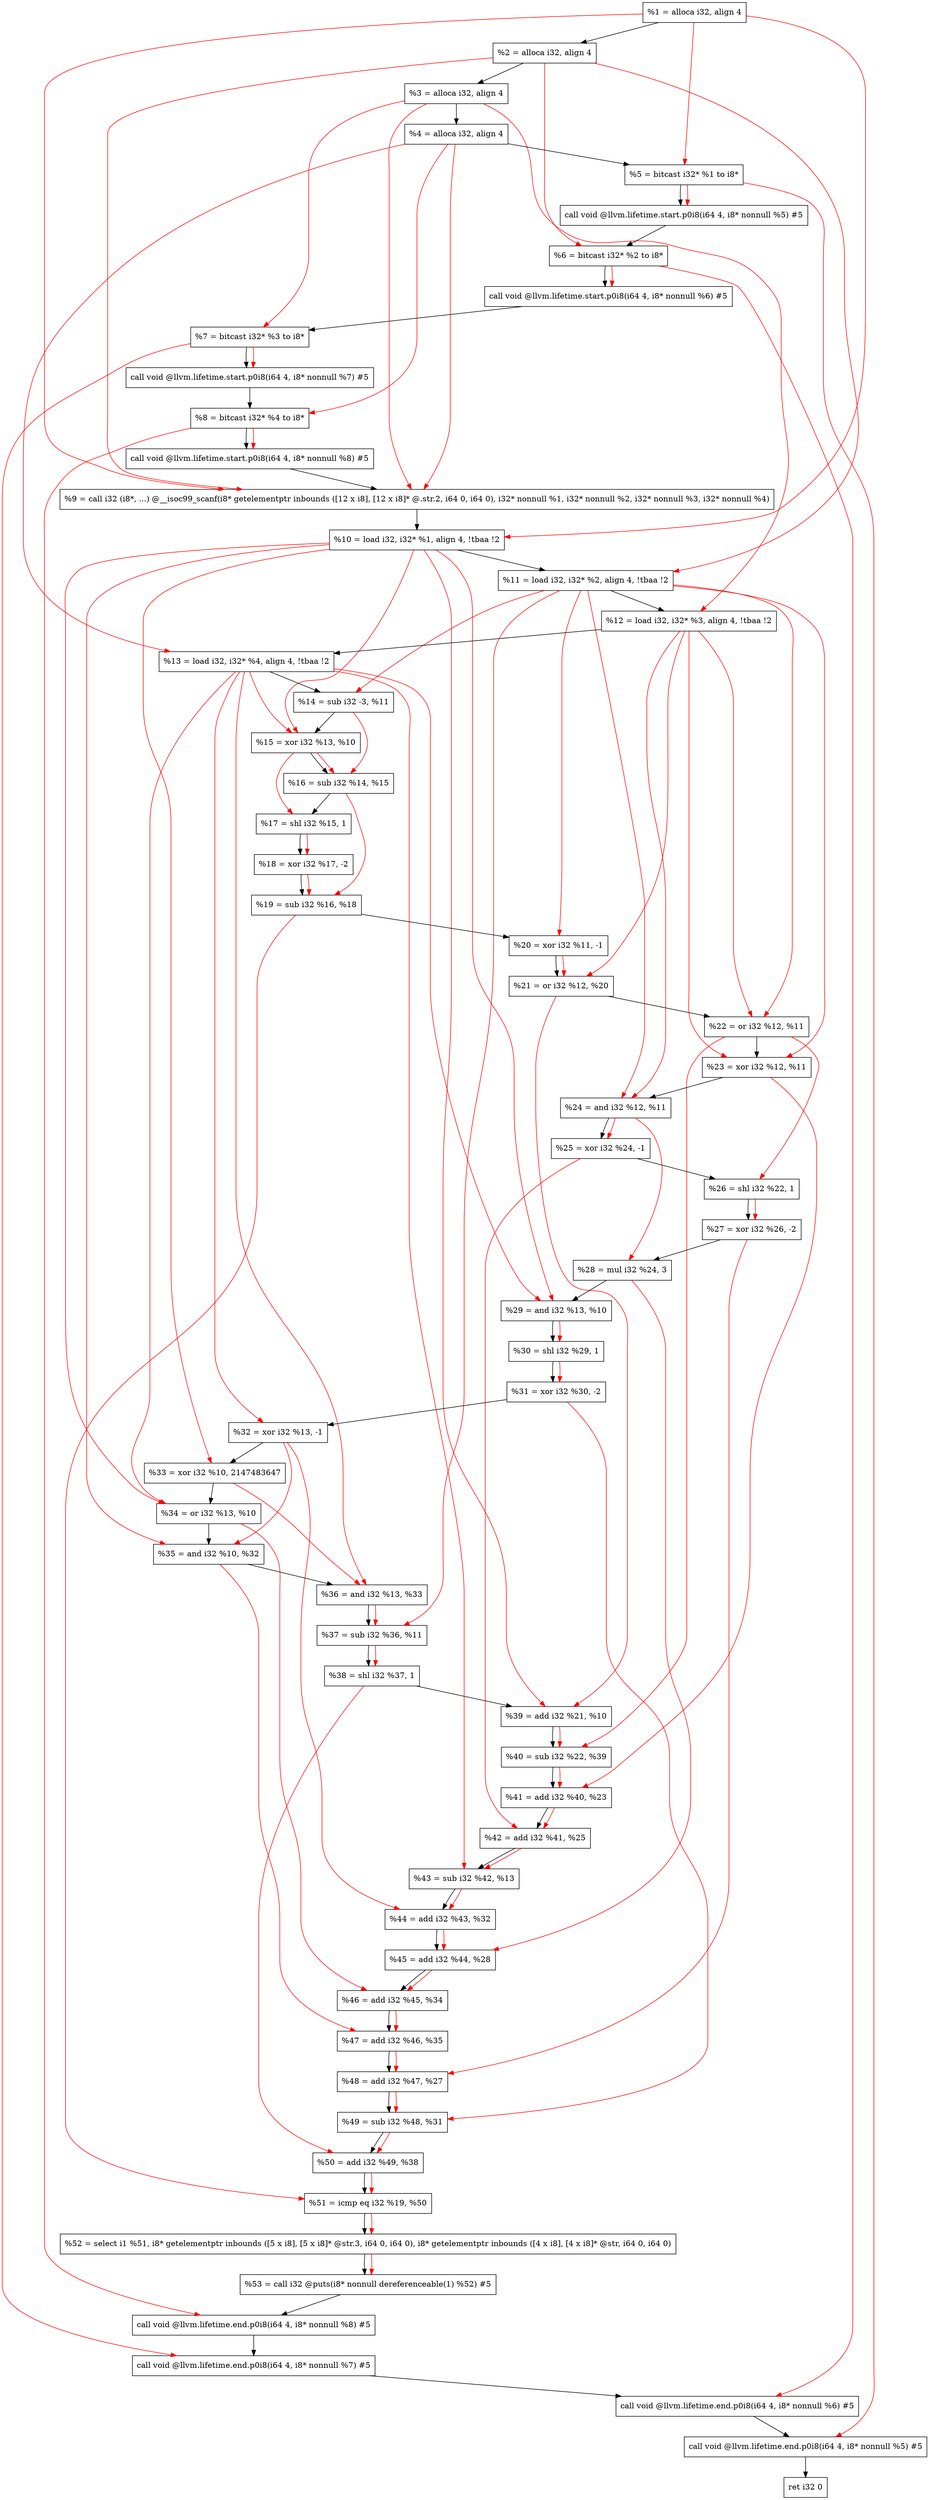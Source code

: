 digraph "DFG for'main' function" {
	Node0xffeb48[shape=record, label="  %1 = alloca i32, align 4"];
	Node0xffebc8[shape=record, label="  %2 = alloca i32, align 4"];
	Node0xffec58[shape=record, label="  %3 = alloca i32, align 4"];
	Node0xffecb8[shape=record, label="  %4 = alloca i32, align 4"];
	Node0xffed68[shape=record, label="  %5 = bitcast i32* %1 to i8*"];
	Node0xfff198[shape=record, label="  call void @llvm.lifetime.start.p0i8(i64 4, i8* nonnull %5) #5"];
	Node0xfff278[shape=record, label="  %6 = bitcast i32* %2 to i8*"];
	Node0xfff378[shape=record, label="  call void @llvm.lifetime.start.p0i8(i64 4, i8* nonnull %6) #5"];
	Node0xfff438[shape=record, label="  %7 = bitcast i32* %3 to i8*"];
	Node0xfff4e8[shape=record, label="  call void @llvm.lifetime.start.p0i8(i64 4, i8* nonnull %7) #5"];
	Node0xfff5a8[shape=record, label="  %8 = bitcast i32* %4 to i8*"];
	Node0xfff658[shape=record, label="  call void @llvm.lifetime.start.p0i8(i64 4, i8* nonnull %8) #5"];
	Node0xff9b10[shape=record, label="  %9 = call i32 (i8*, ...) @__isoc99_scanf(i8* getelementptr inbounds ([12 x i8], [12 x i8]* @.str.2, i64 0, i64 0), i32* nonnull %1, i32* nonnull %2, i32* nonnull %3, i32* nonnull %4)"];
	Node0xfff858[shape=record, label="  %10 = load i32, i32* %1, align 4, !tbaa !2"];
	Node0x10007c8[shape=record, label="  %11 = load i32, i32* %2, align 4, !tbaa !2"];
	Node0x1000e38[shape=record, label="  %12 = load i32, i32* %3, align 4, !tbaa !2"];
	Node0x1000e98[shape=record, label="  %13 = load i32, i32* %4, align 4, !tbaa !2"];
	Node0x1000f10[shape=record, label="  %14 = sub i32 -3, %11"];
	Node0x1000f80[shape=record, label="  %15 = xor i32 %13, %10"];
	Node0x1000ff0[shape=record, label="  %16 = sub i32 %14, %15"];
	Node0x1001060[shape=record, label="  %17 = shl i32 %15, 1"];
	Node0x10010d0[shape=record, label="  %18 = xor i32 %17, -2"];
	Node0x1001140[shape=record, label="  %19 = sub i32 %16, %18"];
	Node0x10011b0[shape=record, label="  %20 = xor i32 %11, -1"];
	Node0x1001220[shape=record, label="  %21 = or i32 %12, %20"];
	Node0x1001290[shape=record, label="  %22 = or i32 %12, %11"];
	Node0x1001300[shape=record, label="  %23 = xor i32 %12, %11"];
	Node0x1001370[shape=record, label="  %24 = and i32 %12, %11"];
	Node0x10013e0[shape=record, label="  %25 = xor i32 %24, -1"];
	Node0x1001450[shape=record, label="  %26 = shl i32 %22, 1"];
	Node0x10014c0[shape=record, label="  %27 = xor i32 %26, -2"];
	Node0x1001530[shape=record, label="  %28 = mul i32 %24, 3"];
	Node0x10015a0[shape=record, label="  %29 = and i32 %13, %10"];
	Node0x1001610[shape=record, label="  %30 = shl i32 %29, 1"];
	Node0x1001680[shape=record, label="  %31 = xor i32 %30, -2"];
	Node0x10016f0[shape=record, label="  %32 = xor i32 %13, -1"];
	Node0x1001760[shape=record, label="  %33 = xor i32 %10, 2147483647"];
	Node0x10017d0[shape=record, label="  %34 = or i32 %13, %10"];
	Node0x1001840[shape=record, label="  %35 = and i32 %10, %32"];
	Node0x10018b0[shape=record, label="  %36 = and i32 %13, %33"];
	Node0x1001920[shape=record, label="  %37 = sub i32 %36, %11"];
	Node0x1001990[shape=record, label="  %38 = shl i32 %37, 1"];
	Node0x1001a00[shape=record, label="  %39 = add i32 %21, %10"];
	Node0x1001a70[shape=record, label="  %40 = sub i32 %22, %39"];
	Node0x1001ae0[shape=record, label="  %41 = add i32 %40, %23"];
	Node0x1001b50[shape=record, label="  %42 = add i32 %41, %25"];
	Node0x1001bc0[shape=record, label="  %43 = sub i32 %42, %13"];
	Node0x1001c30[shape=record, label="  %44 = add i32 %43, %32"];
	Node0x1001ca0[shape=record, label="  %45 = add i32 %44, %28"];
	Node0x1001d10[shape=record, label="  %46 = add i32 %45, %34"];
	Node0x1001d80[shape=record, label="  %47 = add i32 %46, %35"];
	Node0x1001df0[shape=record, label="  %48 = add i32 %47, %27"];
	Node0x1001e60[shape=record, label="  %49 = sub i32 %48, %31"];
	Node0x1001ed0[shape=record, label="  %50 = add i32 %49, %38"];
	Node0x1001f40[shape=record, label="  %51 = icmp eq i32 %19, %50"];
	Node0xf9e8b8[shape=record, label="  %52 = select i1 %51, i8* getelementptr inbounds ([5 x i8], [5 x i8]* @str.3, i64 0, i64 0), i8* getelementptr inbounds ([4 x i8], [4 x i8]* @str, i64 0, i64 0)"];
	Node0x1001fd0[shape=record, label="  %53 = call i32 @puts(i8* nonnull dereferenceable(1) %52) #5"];
	Node0x1002278[shape=record, label="  call void @llvm.lifetime.end.p0i8(i64 4, i8* nonnull %8) #5"];
	Node0x10023d8[shape=record, label="  call void @llvm.lifetime.end.p0i8(i64 4, i8* nonnull %7) #5"];
	Node0x10024e8[shape=record, label="  call void @llvm.lifetime.end.p0i8(i64 4, i8* nonnull %6) #5"];
	Node0x10025f8[shape=record, label="  call void @llvm.lifetime.end.p0i8(i64 4, i8* nonnull %5) #5"];
	Node0x10026b8[shape=record, label="  ret i32 0"];
	Node0xffeb48 -> Node0xffebc8;
	Node0xffebc8 -> Node0xffec58;
	Node0xffec58 -> Node0xffecb8;
	Node0xffecb8 -> Node0xffed68;
	Node0xffed68 -> Node0xfff198;
	Node0xfff198 -> Node0xfff278;
	Node0xfff278 -> Node0xfff378;
	Node0xfff378 -> Node0xfff438;
	Node0xfff438 -> Node0xfff4e8;
	Node0xfff4e8 -> Node0xfff5a8;
	Node0xfff5a8 -> Node0xfff658;
	Node0xfff658 -> Node0xff9b10;
	Node0xff9b10 -> Node0xfff858;
	Node0xfff858 -> Node0x10007c8;
	Node0x10007c8 -> Node0x1000e38;
	Node0x1000e38 -> Node0x1000e98;
	Node0x1000e98 -> Node0x1000f10;
	Node0x1000f10 -> Node0x1000f80;
	Node0x1000f80 -> Node0x1000ff0;
	Node0x1000ff0 -> Node0x1001060;
	Node0x1001060 -> Node0x10010d0;
	Node0x10010d0 -> Node0x1001140;
	Node0x1001140 -> Node0x10011b0;
	Node0x10011b0 -> Node0x1001220;
	Node0x1001220 -> Node0x1001290;
	Node0x1001290 -> Node0x1001300;
	Node0x1001300 -> Node0x1001370;
	Node0x1001370 -> Node0x10013e0;
	Node0x10013e0 -> Node0x1001450;
	Node0x1001450 -> Node0x10014c0;
	Node0x10014c0 -> Node0x1001530;
	Node0x1001530 -> Node0x10015a0;
	Node0x10015a0 -> Node0x1001610;
	Node0x1001610 -> Node0x1001680;
	Node0x1001680 -> Node0x10016f0;
	Node0x10016f0 -> Node0x1001760;
	Node0x1001760 -> Node0x10017d0;
	Node0x10017d0 -> Node0x1001840;
	Node0x1001840 -> Node0x10018b0;
	Node0x10018b0 -> Node0x1001920;
	Node0x1001920 -> Node0x1001990;
	Node0x1001990 -> Node0x1001a00;
	Node0x1001a00 -> Node0x1001a70;
	Node0x1001a70 -> Node0x1001ae0;
	Node0x1001ae0 -> Node0x1001b50;
	Node0x1001b50 -> Node0x1001bc0;
	Node0x1001bc0 -> Node0x1001c30;
	Node0x1001c30 -> Node0x1001ca0;
	Node0x1001ca0 -> Node0x1001d10;
	Node0x1001d10 -> Node0x1001d80;
	Node0x1001d80 -> Node0x1001df0;
	Node0x1001df0 -> Node0x1001e60;
	Node0x1001e60 -> Node0x1001ed0;
	Node0x1001ed0 -> Node0x1001f40;
	Node0x1001f40 -> Node0xf9e8b8;
	Node0xf9e8b8 -> Node0x1001fd0;
	Node0x1001fd0 -> Node0x1002278;
	Node0x1002278 -> Node0x10023d8;
	Node0x10023d8 -> Node0x10024e8;
	Node0x10024e8 -> Node0x10025f8;
	Node0x10025f8 -> Node0x10026b8;
edge [color=red]
	Node0xffeb48 -> Node0xffed68;
	Node0xffed68 -> Node0xfff198;
	Node0xffebc8 -> Node0xfff278;
	Node0xfff278 -> Node0xfff378;
	Node0xffec58 -> Node0xfff438;
	Node0xfff438 -> Node0xfff4e8;
	Node0xffecb8 -> Node0xfff5a8;
	Node0xfff5a8 -> Node0xfff658;
	Node0xffeb48 -> Node0xff9b10;
	Node0xffebc8 -> Node0xff9b10;
	Node0xffec58 -> Node0xff9b10;
	Node0xffecb8 -> Node0xff9b10;
	Node0xffeb48 -> Node0xfff858;
	Node0xffebc8 -> Node0x10007c8;
	Node0xffec58 -> Node0x1000e38;
	Node0xffecb8 -> Node0x1000e98;
	Node0x10007c8 -> Node0x1000f10;
	Node0x1000e98 -> Node0x1000f80;
	Node0xfff858 -> Node0x1000f80;
	Node0x1000f10 -> Node0x1000ff0;
	Node0x1000f80 -> Node0x1000ff0;
	Node0x1000f80 -> Node0x1001060;
	Node0x1001060 -> Node0x10010d0;
	Node0x1000ff0 -> Node0x1001140;
	Node0x10010d0 -> Node0x1001140;
	Node0x10007c8 -> Node0x10011b0;
	Node0x1000e38 -> Node0x1001220;
	Node0x10011b0 -> Node0x1001220;
	Node0x1000e38 -> Node0x1001290;
	Node0x10007c8 -> Node0x1001290;
	Node0x1000e38 -> Node0x1001300;
	Node0x10007c8 -> Node0x1001300;
	Node0x1000e38 -> Node0x1001370;
	Node0x10007c8 -> Node0x1001370;
	Node0x1001370 -> Node0x10013e0;
	Node0x1001290 -> Node0x1001450;
	Node0x1001450 -> Node0x10014c0;
	Node0x1001370 -> Node0x1001530;
	Node0x1000e98 -> Node0x10015a0;
	Node0xfff858 -> Node0x10015a0;
	Node0x10015a0 -> Node0x1001610;
	Node0x1001610 -> Node0x1001680;
	Node0x1000e98 -> Node0x10016f0;
	Node0xfff858 -> Node0x1001760;
	Node0x1000e98 -> Node0x10017d0;
	Node0xfff858 -> Node0x10017d0;
	Node0xfff858 -> Node0x1001840;
	Node0x10016f0 -> Node0x1001840;
	Node0x1000e98 -> Node0x10018b0;
	Node0x1001760 -> Node0x10018b0;
	Node0x10018b0 -> Node0x1001920;
	Node0x10007c8 -> Node0x1001920;
	Node0x1001920 -> Node0x1001990;
	Node0x1001220 -> Node0x1001a00;
	Node0xfff858 -> Node0x1001a00;
	Node0x1001290 -> Node0x1001a70;
	Node0x1001a00 -> Node0x1001a70;
	Node0x1001a70 -> Node0x1001ae0;
	Node0x1001300 -> Node0x1001ae0;
	Node0x1001ae0 -> Node0x1001b50;
	Node0x10013e0 -> Node0x1001b50;
	Node0x1001b50 -> Node0x1001bc0;
	Node0x1000e98 -> Node0x1001bc0;
	Node0x1001bc0 -> Node0x1001c30;
	Node0x10016f0 -> Node0x1001c30;
	Node0x1001c30 -> Node0x1001ca0;
	Node0x1001530 -> Node0x1001ca0;
	Node0x1001ca0 -> Node0x1001d10;
	Node0x10017d0 -> Node0x1001d10;
	Node0x1001d10 -> Node0x1001d80;
	Node0x1001840 -> Node0x1001d80;
	Node0x1001d80 -> Node0x1001df0;
	Node0x10014c0 -> Node0x1001df0;
	Node0x1001df0 -> Node0x1001e60;
	Node0x1001680 -> Node0x1001e60;
	Node0x1001e60 -> Node0x1001ed0;
	Node0x1001990 -> Node0x1001ed0;
	Node0x1001140 -> Node0x1001f40;
	Node0x1001ed0 -> Node0x1001f40;
	Node0x1001f40 -> Node0xf9e8b8;
	Node0xf9e8b8 -> Node0x1001fd0;
	Node0xfff5a8 -> Node0x1002278;
	Node0xfff438 -> Node0x10023d8;
	Node0xfff278 -> Node0x10024e8;
	Node0xffed68 -> Node0x10025f8;
}
